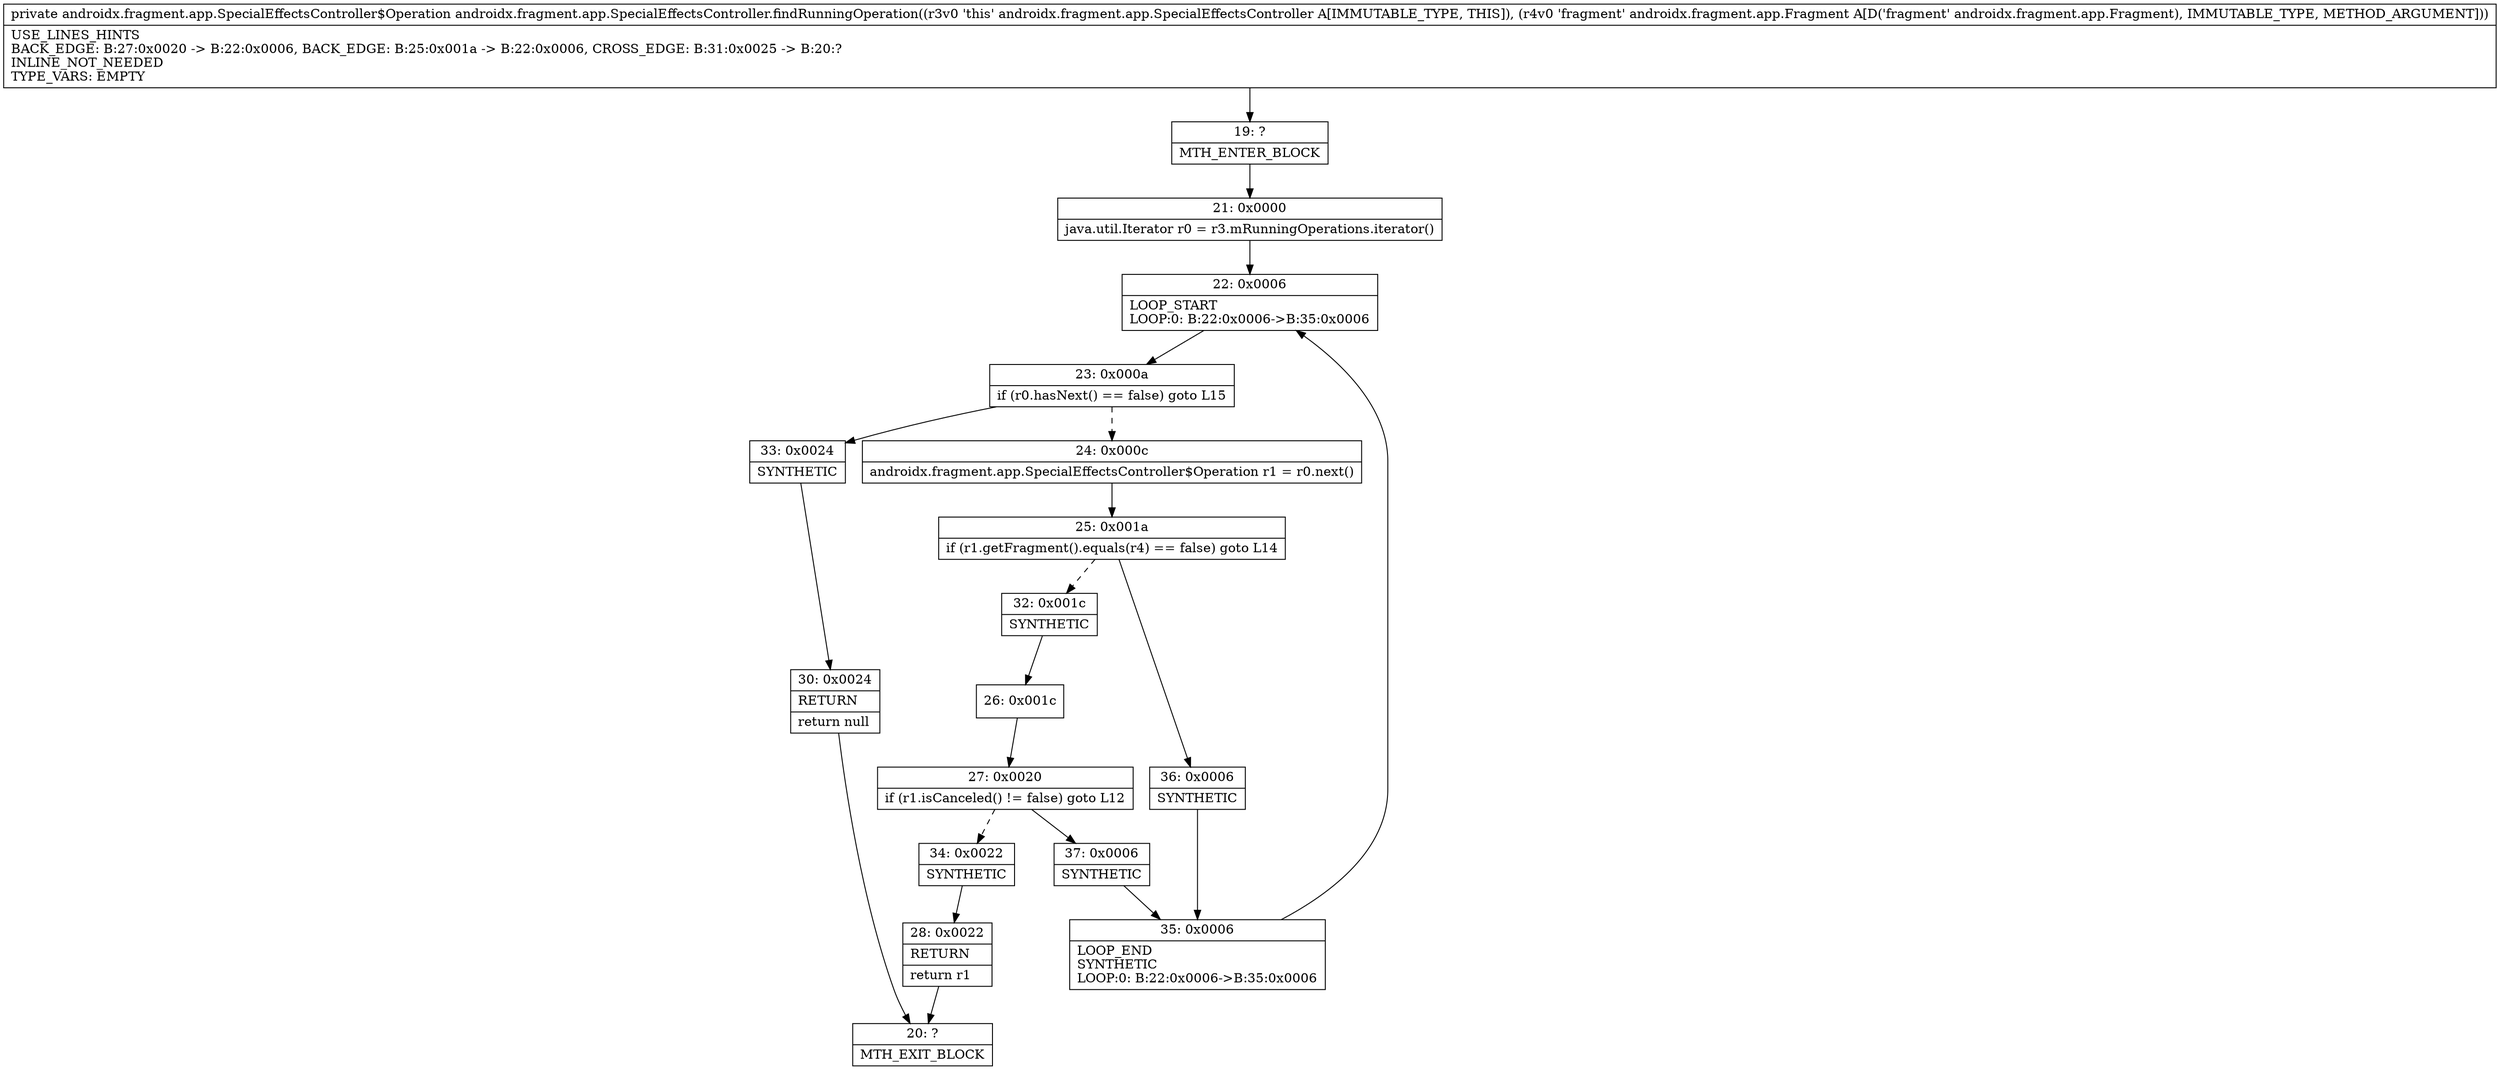 digraph "CFG forandroidx.fragment.app.SpecialEffectsController.findRunningOperation(Landroidx\/fragment\/app\/Fragment;)Landroidx\/fragment\/app\/SpecialEffectsController$Operation;" {
Node_19 [shape=record,label="{19\:\ ?|MTH_ENTER_BLOCK\l}"];
Node_21 [shape=record,label="{21\:\ 0x0000|java.util.Iterator r0 = r3.mRunningOperations.iterator()\l}"];
Node_22 [shape=record,label="{22\:\ 0x0006|LOOP_START\lLOOP:0: B:22:0x0006\-\>B:35:0x0006\l}"];
Node_23 [shape=record,label="{23\:\ 0x000a|if (r0.hasNext() == false) goto L15\l}"];
Node_24 [shape=record,label="{24\:\ 0x000c|androidx.fragment.app.SpecialEffectsController$Operation r1 = r0.next()\l}"];
Node_25 [shape=record,label="{25\:\ 0x001a|if (r1.getFragment().equals(r4) == false) goto L14\l}"];
Node_32 [shape=record,label="{32\:\ 0x001c|SYNTHETIC\l}"];
Node_26 [shape=record,label="{26\:\ 0x001c}"];
Node_27 [shape=record,label="{27\:\ 0x0020|if (r1.isCanceled() != false) goto L12\l}"];
Node_34 [shape=record,label="{34\:\ 0x0022|SYNTHETIC\l}"];
Node_28 [shape=record,label="{28\:\ 0x0022|RETURN\l|return r1\l}"];
Node_20 [shape=record,label="{20\:\ ?|MTH_EXIT_BLOCK\l}"];
Node_37 [shape=record,label="{37\:\ 0x0006|SYNTHETIC\l}"];
Node_35 [shape=record,label="{35\:\ 0x0006|LOOP_END\lSYNTHETIC\lLOOP:0: B:22:0x0006\-\>B:35:0x0006\l}"];
Node_36 [shape=record,label="{36\:\ 0x0006|SYNTHETIC\l}"];
Node_33 [shape=record,label="{33\:\ 0x0024|SYNTHETIC\l}"];
Node_30 [shape=record,label="{30\:\ 0x0024|RETURN\l|return null\l}"];
MethodNode[shape=record,label="{private androidx.fragment.app.SpecialEffectsController$Operation androidx.fragment.app.SpecialEffectsController.findRunningOperation((r3v0 'this' androidx.fragment.app.SpecialEffectsController A[IMMUTABLE_TYPE, THIS]), (r4v0 'fragment' androidx.fragment.app.Fragment A[D('fragment' androidx.fragment.app.Fragment), IMMUTABLE_TYPE, METHOD_ARGUMENT]))  | USE_LINES_HINTS\lBACK_EDGE: B:27:0x0020 \-\> B:22:0x0006, BACK_EDGE: B:25:0x001a \-\> B:22:0x0006, CROSS_EDGE: B:31:0x0025 \-\> B:20:?\lINLINE_NOT_NEEDED\lTYPE_VARS: EMPTY\l}"];
MethodNode -> Node_19;Node_19 -> Node_21;
Node_21 -> Node_22;
Node_22 -> Node_23;
Node_23 -> Node_24[style=dashed];
Node_23 -> Node_33;
Node_24 -> Node_25;
Node_25 -> Node_32[style=dashed];
Node_25 -> Node_36;
Node_32 -> Node_26;
Node_26 -> Node_27;
Node_27 -> Node_34[style=dashed];
Node_27 -> Node_37;
Node_34 -> Node_28;
Node_28 -> Node_20;
Node_37 -> Node_35;
Node_35 -> Node_22;
Node_36 -> Node_35;
Node_33 -> Node_30;
Node_30 -> Node_20;
}

